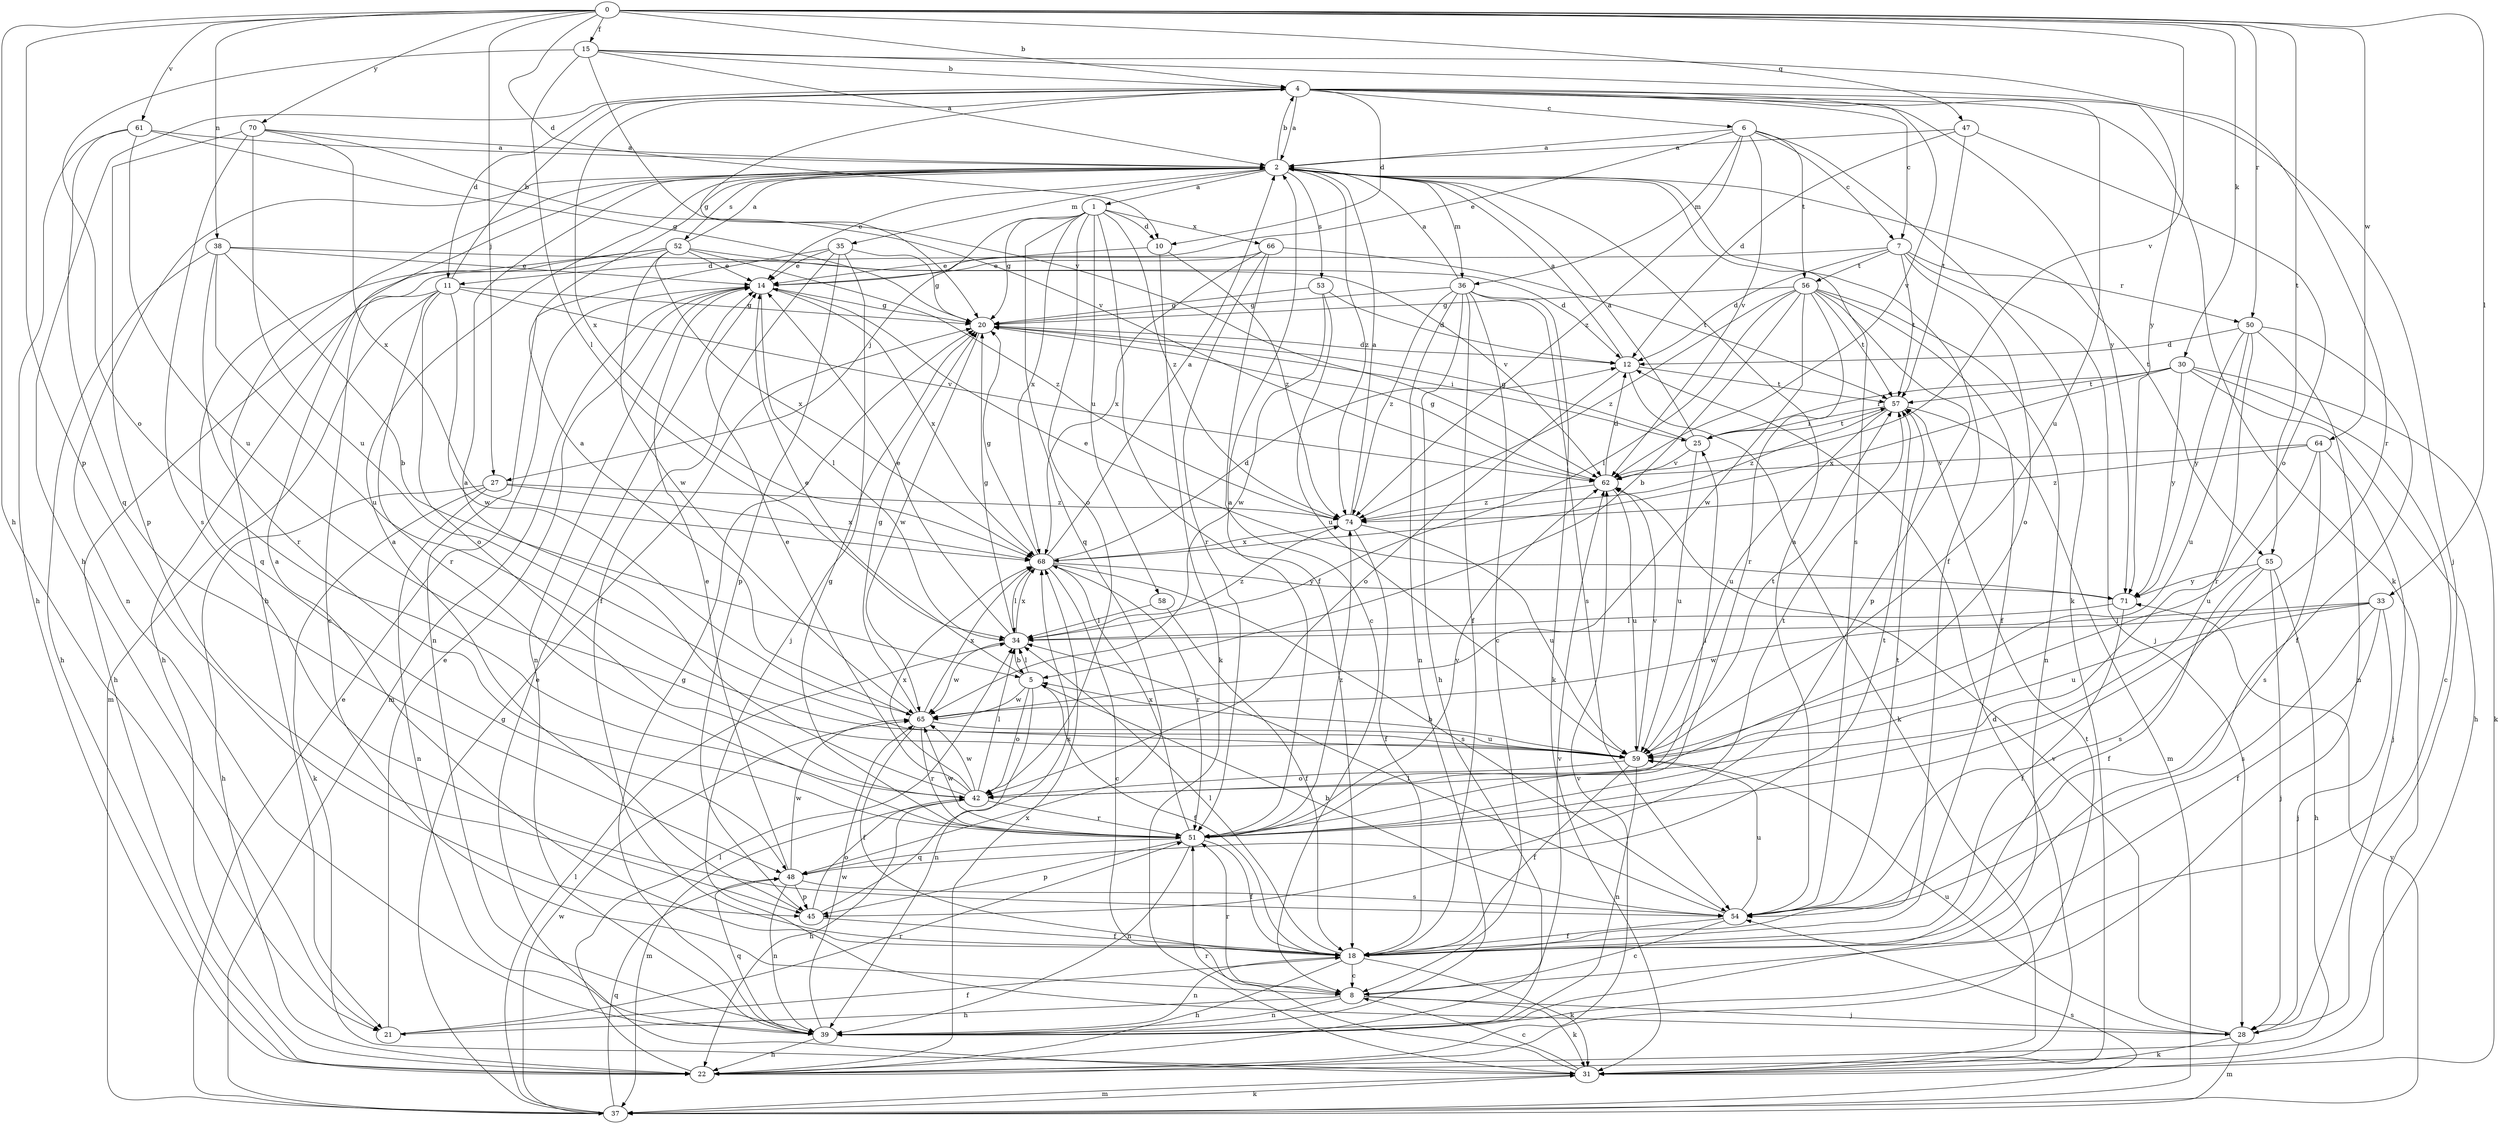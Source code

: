 strict digraph  {
0;
1;
2;
4;
5;
6;
7;
8;
10;
11;
12;
14;
15;
18;
20;
21;
22;
25;
27;
28;
30;
31;
33;
34;
35;
36;
37;
38;
39;
42;
45;
47;
48;
50;
51;
52;
53;
54;
55;
56;
57;
58;
59;
61;
62;
64;
65;
66;
68;
70;
71;
74;
0 -> 4  [label=b];
0 -> 10  [label=d];
0 -> 15  [label=f];
0 -> 21  [label=h];
0 -> 27  [label=j];
0 -> 30  [label=k];
0 -> 33  [label=l];
0 -> 38  [label=n];
0 -> 45  [label=p];
0 -> 47  [label=q];
0 -> 50  [label=r];
0 -> 55  [label=t];
0 -> 61  [label=v];
0 -> 62  [label=v];
0 -> 64  [label=w];
0 -> 70  [label=y];
1 -> 10  [label=d];
1 -> 18  [label=f];
1 -> 20  [label=g];
1 -> 27  [label=j];
1 -> 42  [label=o];
1 -> 48  [label=q];
1 -> 58  [label=u];
1 -> 66  [label=x];
1 -> 68  [label=x];
1 -> 74  [label=z];
2 -> 1  [label=a];
2 -> 4  [label=b];
2 -> 14  [label=e];
2 -> 18  [label=f];
2 -> 21  [label=h];
2 -> 35  [label=m];
2 -> 36  [label=m];
2 -> 39  [label=n];
2 -> 52  [label=s];
2 -> 53  [label=s];
2 -> 54  [label=s];
2 -> 55  [label=t];
2 -> 74  [label=z];
4 -> 2  [label=a];
4 -> 6  [label=c];
4 -> 7  [label=c];
4 -> 10  [label=d];
4 -> 11  [label=d];
4 -> 20  [label=g];
4 -> 21  [label=h];
4 -> 28  [label=j];
4 -> 31  [label=k];
4 -> 59  [label=u];
4 -> 62  [label=v];
4 -> 68  [label=x];
4 -> 71  [label=y];
5 -> 14  [label=e];
5 -> 18  [label=f];
5 -> 34  [label=l];
5 -> 39  [label=n];
5 -> 42  [label=o];
5 -> 65  [label=w];
6 -> 2  [label=a];
6 -> 7  [label=c];
6 -> 14  [label=e];
6 -> 31  [label=k];
6 -> 36  [label=m];
6 -> 56  [label=t];
6 -> 62  [label=v];
6 -> 74  [label=z];
7 -> 11  [label=d];
7 -> 12  [label=d];
7 -> 28  [label=j];
7 -> 42  [label=o];
7 -> 50  [label=r];
7 -> 56  [label=t];
7 -> 57  [label=t];
8 -> 21  [label=h];
8 -> 28  [label=j];
8 -> 31  [label=k];
8 -> 39  [label=n];
8 -> 51  [label=r];
10 -> 14  [label=e];
10 -> 31  [label=k];
10 -> 74  [label=z];
11 -> 4  [label=b];
11 -> 20  [label=g];
11 -> 22  [label=h];
11 -> 37  [label=m];
11 -> 42  [label=o];
11 -> 51  [label=r];
11 -> 62  [label=v];
11 -> 65  [label=w];
12 -> 2  [label=a];
12 -> 31  [label=k];
12 -> 42  [label=o];
12 -> 57  [label=t];
14 -> 20  [label=g];
14 -> 34  [label=l];
14 -> 37  [label=m];
14 -> 39  [label=n];
14 -> 68  [label=x];
15 -> 2  [label=a];
15 -> 4  [label=b];
15 -> 34  [label=l];
15 -> 42  [label=o];
15 -> 51  [label=r];
15 -> 62  [label=v];
15 -> 71  [label=y];
18 -> 2  [label=a];
18 -> 8  [label=c];
18 -> 22  [label=h];
18 -> 31  [label=k];
18 -> 34  [label=l];
18 -> 39  [label=n];
20 -> 12  [label=d];
20 -> 25  [label=i];
20 -> 65  [label=w];
21 -> 14  [label=e];
21 -> 18  [label=f];
21 -> 51  [label=r];
22 -> 34  [label=l];
22 -> 57  [label=t];
22 -> 62  [label=v];
22 -> 68  [label=x];
25 -> 2  [label=a];
25 -> 20  [label=g];
25 -> 57  [label=t];
25 -> 59  [label=u];
25 -> 62  [label=v];
27 -> 22  [label=h];
27 -> 31  [label=k];
27 -> 39  [label=n];
27 -> 68  [label=x];
27 -> 74  [label=z];
28 -> 31  [label=k];
28 -> 37  [label=m];
28 -> 59  [label=u];
28 -> 62  [label=v];
30 -> 8  [label=c];
30 -> 22  [label=h];
30 -> 25  [label=i];
30 -> 31  [label=k];
30 -> 57  [label=t];
30 -> 68  [label=x];
30 -> 71  [label=y];
31 -> 8  [label=c];
31 -> 12  [label=d];
31 -> 14  [label=e];
31 -> 37  [label=m];
31 -> 51  [label=r];
33 -> 18  [label=f];
33 -> 28  [label=j];
33 -> 34  [label=l];
33 -> 54  [label=s];
33 -> 59  [label=u];
33 -> 65  [label=w];
34 -> 5  [label=b];
34 -> 14  [label=e];
34 -> 20  [label=g];
34 -> 65  [label=w];
34 -> 68  [label=x];
34 -> 74  [label=z];
35 -> 14  [label=e];
35 -> 18  [label=f];
35 -> 20  [label=g];
35 -> 28  [label=j];
35 -> 39  [label=n];
35 -> 45  [label=p];
36 -> 2  [label=a];
36 -> 8  [label=c];
36 -> 18  [label=f];
36 -> 20  [label=g];
36 -> 22  [label=h];
36 -> 31  [label=k];
36 -> 39  [label=n];
36 -> 54  [label=s];
36 -> 74  [label=z];
37 -> 14  [label=e];
37 -> 20  [label=g];
37 -> 31  [label=k];
37 -> 34  [label=l];
37 -> 48  [label=q];
37 -> 54  [label=s];
37 -> 65  [label=w];
37 -> 71  [label=y];
38 -> 5  [label=b];
38 -> 12  [label=d];
38 -> 14  [label=e];
38 -> 22  [label=h];
38 -> 51  [label=r];
38 -> 59  [label=u];
39 -> 20  [label=g];
39 -> 22  [label=h];
39 -> 48  [label=q];
39 -> 62  [label=v];
39 -> 65  [label=w];
42 -> 2  [label=a];
42 -> 14  [label=e];
42 -> 22  [label=h];
42 -> 34  [label=l];
42 -> 37  [label=m];
42 -> 51  [label=r];
42 -> 65  [label=w];
42 -> 68  [label=x];
45 -> 2  [label=a];
45 -> 18  [label=f];
45 -> 42  [label=o];
45 -> 68  [label=x];
47 -> 2  [label=a];
47 -> 12  [label=d];
47 -> 42  [label=o];
47 -> 57  [label=t];
48 -> 14  [label=e];
48 -> 39  [label=n];
48 -> 45  [label=p];
48 -> 54  [label=s];
48 -> 57  [label=t];
48 -> 65  [label=w];
50 -> 12  [label=d];
50 -> 18  [label=f];
50 -> 39  [label=n];
50 -> 51  [label=r];
50 -> 59  [label=u];
50 -> 71  [label=y];
51 -> 2  [label=a];
51 -> 18  [label=f];
51 -> 20  [label=g];
51 -> 25  [label=i];
51 -> 39  [label=n];
51 -> 45  [label=p];
51 -> 48  [label=q];
51 -> 57  [label=t];
51 -> 62  [label=v];
51 -> 65  [label=w];
51 -> 68  [label=x];
51 -> 74  [label=z];
52 -> 2  [label=a];
52 -> 8  [label=c];
52 -> 14  [label=e];
52 -> 22  [label=h];
52 -> 48  [label=q];
52 -> 62  [label=v];
52 -> 65  [label=w];
52 -> 68  [label=x];
52 -> 74  [label=z];
53 -> 12  [label=d];
53 -> 20  [label=g];
53 -> 59  [label=u];
53 -> 65  [label=w];
54 -> 2  [label=a];
54 -> 5  [label=b];
54 -> 8  [label=c];
54 -> 18  [label=f];
54 -> 34  [label=l];
54 -> 57  [label=t];
54 -> 59  [label=u];
55 -> 18  [label=f];
55 -> 22  [label=h];
55 -> 28  [label=j];
55 -> 54  [label=s];
55 -> 71  [label=y];
56 -> 5  [label=b];
56 -> 18  [label=f];
56 -> 20  [label=g];
56 -> 34  [label=l];
56 -> 39  [label=n];
56 -> 45  [label=p];
56 -> 51  [label=r];
56 -> 57  [label=t];
56 -> 65  [label=w];
56 -> 74  [label=z];
57 -> 25  [label=i];
57 -> 37  [label=m];
57 -> 59  [label=u];
57 -> 74  [label=z];
58 -> 18  [label=f];
58 -> 34  [label=l];
59 -> 5  [label=b];
59 -> 18  [label=f];
59 -> 39  [label=n];
59 -> 42  [label=o];
59 -> 57  [label=t];
59 -> 62  [label=v];
61 -> 2  [label=a];
61 -> 20  [label=g];
61 -> 22  [label=h];
61 -> 48  [label=q];
61 -> 59  [label=u];
62 -> 12  [label=d];
62 -> 20  [label=g];
62 -> 59  [label=u];
62 -> 74  [label=z];
64 -> 28  [label=j];
64 -> 54  [label=s];
64 -> 59  [label=u];
64 -> 62  [label=v];
64 -> 74  [label=z];
65 -> 2  [label=a];
65 -> 18  [label=f];
65 -> 20  [label=g];
65 -> 51  [label=r];
65 -> 59  [label=u];
65 -> 68  [label=x];
66 -> 8  [label=c];
66 -> 14  [label=e];
66 -> 51  [label=r];
66 -> 57  [label=t];
66 -> 68  [label=x];
68 -> 2  [label=a];
68 -> 8  [label=c];
68 -> 12  [label=d];
68 -> 20  [label=g];
68 -> 34  [label=l];
68 -> 51  [label=r];
68 -> 54  [label=s];
68 -> 71  [label=y];
70 -> 2  [label=a];
70 -> 45  [label=p];
70 -> 54  [label=s];
70 -> 59  [label=u];
70 -> 62  [label=v];
70 -> 68  [label=x];
71 -> 14  [label=e];
71 -> 18  [label=f];
71 -> 34  [label=l];
74 -> 2  [label=a];
74 -> 18  [label=f];
74 -> 59  [label=u];
74 -> 68  [label=x];
}
